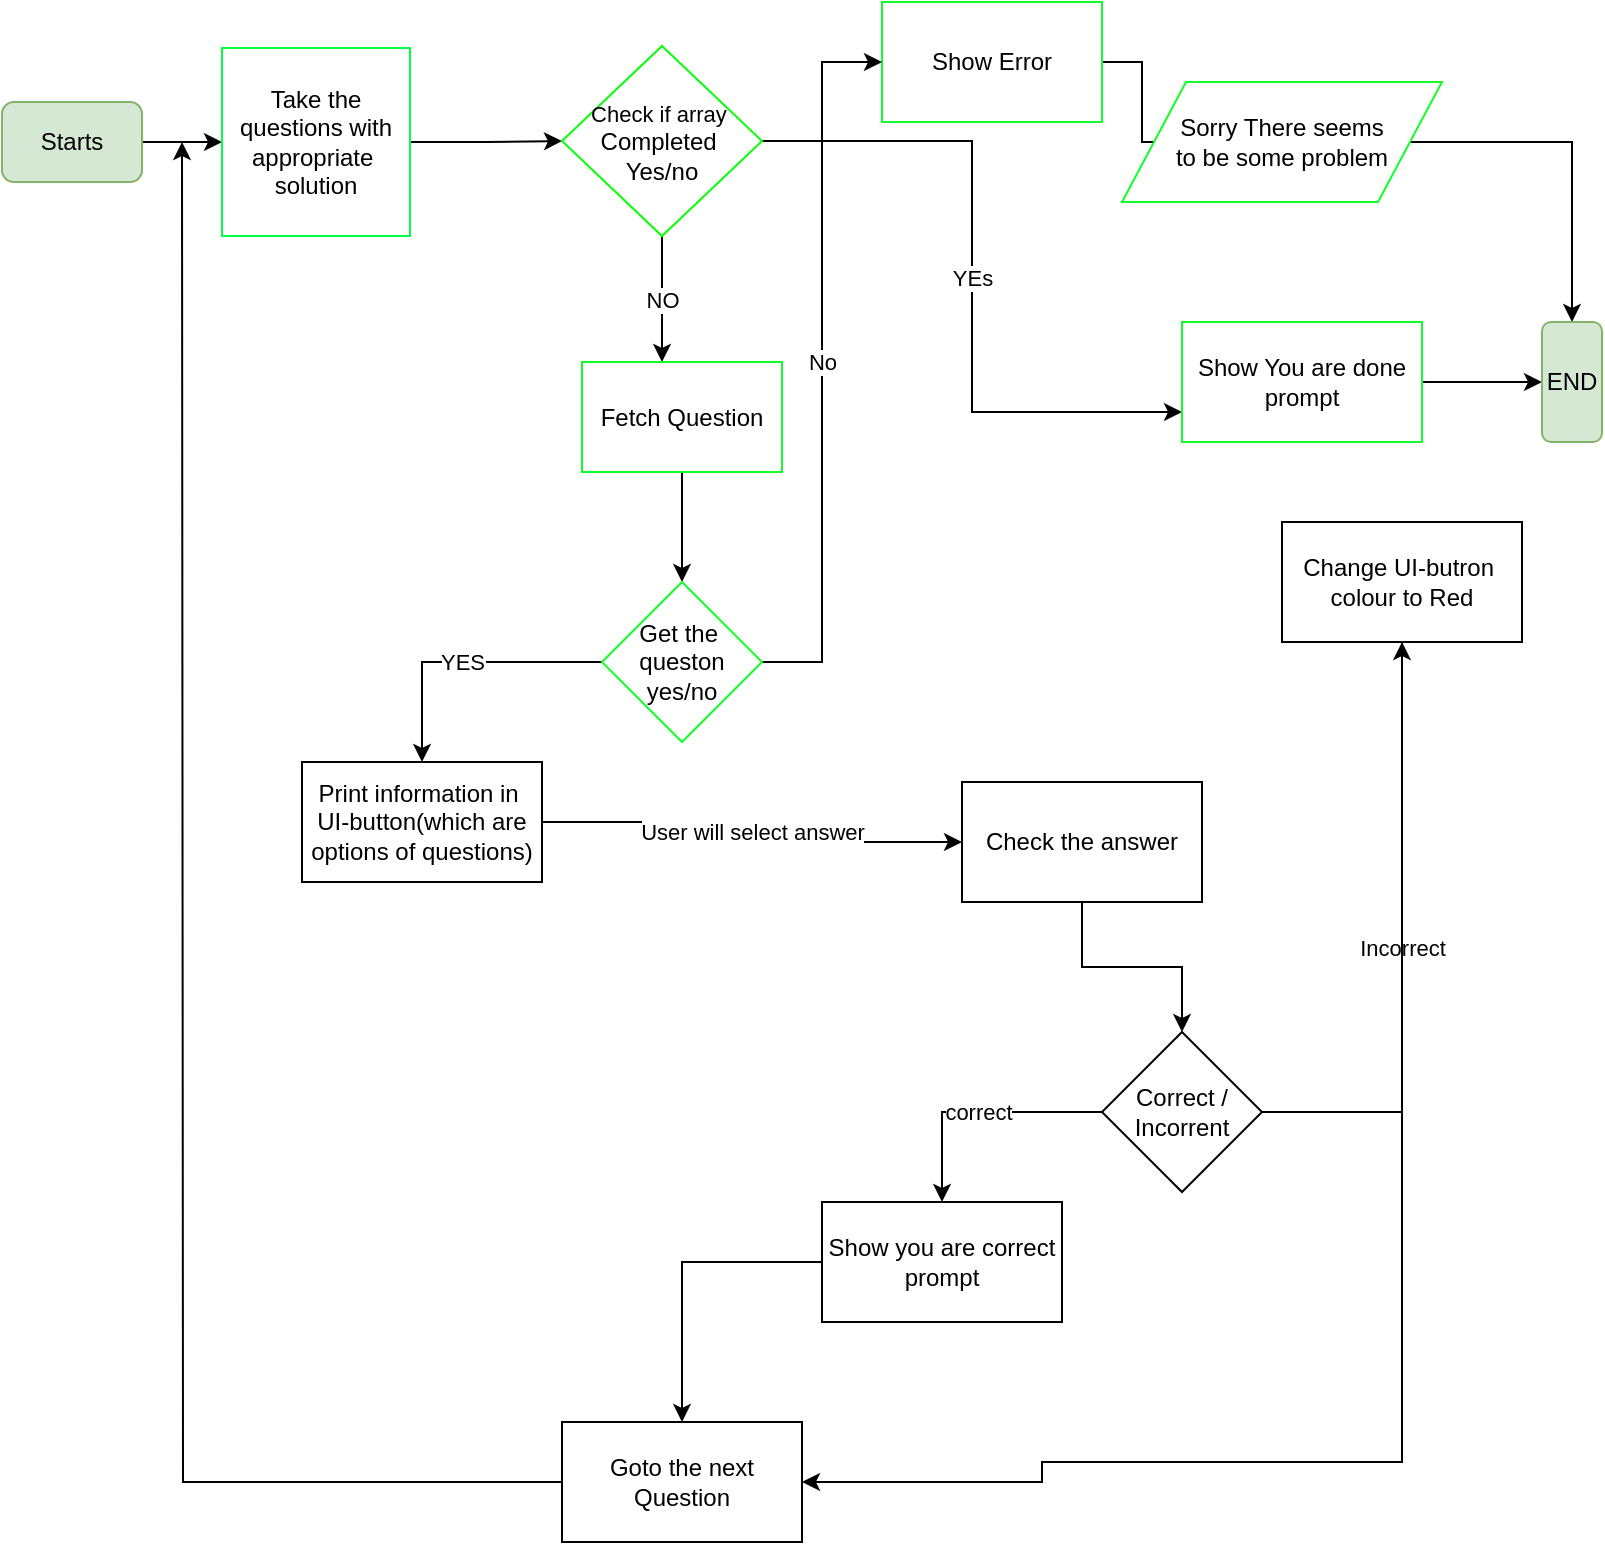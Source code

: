 <mxfile version="13.5.1" type="device"><diagram id="2SQ6s4sdW2ztdXz1of8X" name="Page-1"><mxGraphModel dx="925" dy="620" grid="1" gridSize="10" guides="1" tooltips="1" connect="1" arrows="1" fold="1" page="1" pageScale="1" pageWidth="827" pageHeight="1169" math="0" shadow="0"><root><mxCell id="0"/><mxCell id="1" parent="0"/><mxCell id="sCRh68CO32HA731WQAuB-4" style="edgeStyle=orthogonalEdgeStyle;rounded=0;orthogonalLoop=1;jettySize=auto;html=1;" parent="1" source="sCRh68CO32HA731WQAuB-1" target="sCRh68CO32HA731WQAuB-5" edge="1"><mxGeometry relative="1" as="geometry"><mxPoint x="414" y="130" as="targetPoint"/></mxGeometry></mxCell><mxCell id="sCRh68CO32HA731WQAuB-1" value="Starts" style="rounded=1;whiteSpace=wrap;html=1;fillColor=#d5e8d4;strokeColor=#82b366;" parent="1" vertex="1"><mxGeometry x="20" y="80" width="70" height="40" as="geometry"/></mxCell><mxCell id="sCRh68CO32HA731WQAuB-7" style="edgeStyle=orthogonalEdgeStyle;rounded=0;orthogonalLoop=1;jettySize=auto;html=1;entryX=0;entryY=0.5;entryDx=0;entryDy=0;" parent="1" source="sCRh68CO32HA731WQAuB-5" target="sCRh68CO32HA731WQAuB-16" edge="1"><mxGeometry relative="1" as="geometry"><mxPoint x="300" y="100" as="targetPoint"/></mxGeometry></mxCell><mxCell id="sCRh68CO32HA731WQAuB-5" value="Take the questions with appropriate&amp;nbsp; solution" style="whiteSpace=wrap;html=1;aspect=fixed;strokeColor=#03FF46;" parent="1" vertex="1"><mxGeometry x="130" y="53" width="94" height="94" as="geometry"/></mxCell><mxCell id="sCRh68CO32HA731WQAuB-14" style="edgeStyle=orthogonalEdgeStyle;rounded=0;orthogonalLoop=1;jettySize=auto;html=1;" parent="1" source="sCRh68CO32HA731WQAuB-12" target="sCRh68CO32HA731WQAuB-15" edge="1"><mxGeometry relative="1" as="geometry"><mxPoint x="590" y="100" as="targetPoint"/></mxGeometry></mxCell><mxCell id="sCRh68CO32HA731WQAuB-12" value="Show Error" style="rounded=0;whiteSpace=wrap;html=1;strokeColor=#12FF2A;" parent="1" vertex="1"><mxGeometry x="460" y="30" width="110" height="60" as="geometry"/></mxCell><mxCell id="jmPFWC24438N2_xIrcgn-8" style="edgeStyle=orthogonalEdgeStyle;rounded=0;orthogonalLoop=1;jettySize=auto;html=1;entryX=0.5;entryY=0;entryDx=0;entryDy=0;" parent="1" source="sCRh68CO32HA731WQAuB-15" target="jmPFWC24438N2_xIrcgn-6" edge="1"><mxGeometry relative="1" as="geometry"/></mxCell><mxCell id="sCRh68CO32HA731WQAuB-15" value="Sorry There seems&lt;br&gt;to be some problem" style="shape=parallelogram;perimeter=parallelogramPerimeter;whiteSpace=wrap;html=1;strokeColor=#12FF2A;" parent="1" vertex="1"><mxGeometry x="580" y="70" width="160" height="60" as="geometry"/></mxCell><mxCell id="sCRh68CO32HA731WQAuB-37" value="YEs" style="edgeStyle=orthogonalEdgeStyle;rounded=0;orthogonalLoop=1;jettySize=auto;html=1;exitX=1;exitY=0.5;exitDx=0;exitDy=0;entryX=0;entryY=0.75;entryDx=0;entryDy=0;" parent="1" source="sCRh68CO32HA731WQAuB-16" target="sCRh68CO32HA731WQAuB-35" edge="1"><mxGeometry relative="1" as="geometry"/></mxCell><mxCell id="sCRh68CO32HA731WQAuB-46" value="NO" style="edgeStyle=orthogonalEdgeStyle;rounded=0;orthogonalLoop=1;jettySize=auto;html=1;entryX=0.4;entryY=0;entryDx=0;entryDy=0;entryPerimeter=0;" parent="1" source="sCRh68CO32HA731WQAuB-16" target="sCRh68CO32HA731WQAuB-39" edge="1"><mxGeometry relative="1" as="geometry"/></mxCell><mxCell id="sCRh68CO32HA731WQAuB-16" value="&lt;span style=&quot;font-size: 11px&quot;&gt;Check if array&amp;nbsp;&lt;br&gt;&lt;/span&gt;Completed&amp;nbsp;&lt;br&gt;Yes/no" style="rhombus;whiteSpace=wrap;html=1;strokeColor=#0AFF0A;" parent="1" vertex="1"><mxGeometry x="300" y="52" width="100" height="95" as="geometry"/></mxCell><mxCell id="sCRh68CO32HA731WQAuB-21" value="User will select answer" style="edgeStyle=orthogonalEdgeStyle;rounded=0;orthogonalLoop=1;jettySize=auto;html=1;" parent="1" source="sCRh68CO32HA731WQAuB-18" target="sCRh68CO32HA731WQAuB-23" edge="1"><mxGeometry relative="1" as="geometry"><mxPoint x="340" y="320" as="targetPoint"/></mxGeometry></mxCell><mxCell id="sCRh68CO32HA731WQAuB-18" value="Print information in&amp;nbsp;&lt;br&gt;UI-button(which are options of questions)" style="rounded=0;whiteSpace=wrap;html=1;" parent="1" vertex="1"><mxGeometry x="170" y="410" width="120" height="60" as="geometry"/></mxCell><mxCell id="sCRh68CO32HA731WQAuB-25" style="edgeStyle=orthogonalEdgeStyle;rounded=0;orthogonalLoop=1;jettySize=auto;html=1;" parent="1" source="sCRh68CO32HA731WQAuB-23" target="sCRh68CO32HA731WQAuB-24" edge="1"><mxGeometry relative="1" as="geometry"/></mxCell><mxCell id="sCRh68CO32HA731WQAuB-23" value="Check the answer" style="rounded=0;whiteSpace=wrap;html=1;" parent="1" vertex="1"><mxGeometry x="500" y="420" width="120" height="60" as="geometry"/></mxCell><mxCell id="sCRh68CO32HA731WQAuB-26" value="Incorrect" style="edgeStyle=orthogonalEdgeStyle;rounded=0;orthogonalLoop=1;jettySize=auto;html=1;" parent="1" source="sCRh68CO32HA731WQAuB-24" target="sCRh68CO32HA731WQAuB-27" edge="1"><mxGeometry relative="1" as="geometry"><mxPoint x="460" y="440" as="targetPoint"/><Array as="points"><mxPoint x="720" y="585"/></Array></mxGeometry></mxCell><mxCell id="sCRh68CO32HA731WQAuB-28" value="correct" style="edgeStyle=orthogonalEdgeStyle;rounded=0;orthogonalLoop=1;jettySize=auto;html=1;" parent="1" source="sCRh68CO32HA731WQAuB-24" target="sCRh68CO32HA731WQAuB-29" edge="1"><mxGeometry relative="1" as="geometry"><mxPoint x="350" y="560" as="targetPoint"/></mxGeometry></mxCell><mxCell id="sCRh68CO32HA731WQAuB-24" value="Correct / Incorrent" style="rhombus;whiteSpace=wrap;html=1;" parent="1" vertex="1"><mxGeometry x="570" y="545" width="80" height="80" as="geometry"/></mxCell><mxCell id="jmPFWC24438N2_xIrcgn-12" style="edgeStyle=orthogonalEdgeStyle;rounded=0;orthogonalLoop=1;jettySize=auto;html=1;entryX=1;entryY=0.5;entryDx=0;entryDy=0;" parent="1" source="sCRh68CO32HA731WQAuB-27" target="sCRh68CO32HA731WQAuB-31" edge="1"><mxGeometry relative="1" as="geometry"><Array as="points"><mxPoint x="720" y="760"/><mxPoint x="540" y="760"/><mxPoint x="540" y="770"/></Array></mxGeometry></mxCell><mxCell id="sCRh68CO32HA731WQAuB-27" value="Change UI-butron&amp;nbsp;&lt;br&gt;colour to Red" style="rounded=0;whiteSpace=wrap;html=1;" parent="1" vertex="1"><mxGeometry x="660" y="290" width="120" height="60" as="geometry"/></mxCell><mxCell id="sCRh68CO32HA731WQAuB-30" style="edgeStyle=orthogonalEdgeStyle;rounded=0;orthogonalLoop=1;jettySize=auto;html=1;" parent="1" source="sCRh68CO32HA731WQAuB-29" target="sCRh68CO32HA731WQAuB-31" edge="1"><mxGeometry relative="1" as="geometry"><mxPoint x="350" y="650" as="targetPoint"/></mxGeometry></mxCell><mxCell id="sCRh68CO32HA731WQAuB-29" value="Show you are correct prompt" style="rounded=0;whiteSpace=wrap;html=1;" parent="1" vertex="1"><mxGeometry x="430" y="630" width="120" height="60" as="geometry"/></mxCell><mxCell id="sCRh68CO32HA731WQAuB-32" style="edgeStyle=orthogonalEdgeStyle;rounded=0;orthogonalLoop=1;jettySize=auto;html=1;" parent="1" source="sCRh68CO32HA731WQAuB-31" edge="1"><mxGeometry relative="1" as="geometry"><mxPoint x="110" y="100" as="targetPoint"/></mxGeometry></mxCell><mxCell id="sCRh68CO32HA731WQAuB-31" value="Goto the next Question&lt;br&gt;" style="rounded=0;whiteSpace=wrap;html=1;" parent="1" vertex="1"><mxGeometry x="300" y="740" width="120" height="60" as="geometry"/></mxCell><mxCell id="jmPFWC24438N2_xIrcgn-5" style="edgeStyle=orthogonalEdgeStyle;rounded=0;orthogonalLoop=1;jettySize=auto;html=1;" parent="1" source="sCRh68CO32HA731WQAuB-35" target="jmPFWC24438N2_xIrcgn-6" edge="1"><mxGeometry relative="1" as="geometry"><mxPoint x="760" y="220.0" as="targetPoint"/></mxGeometry></mxCell><mxCell id="sCRh68CO32HA731WQAuB-35" value="Show You are done prompt" style="rounded=0;whiteSpace=wrap;html=1;strokeColor=#12FF2A;" parent="1" vertex="1"><mxGeometry x="610" y="190.0" width="120" height="60" as="geometry"/></mxCell><mxCell id="sCRh68CO32HA731WQAuB-47" style="edgeStyle=orthogonalEdgeStyle;rounded=0;orthogonalLoop=1;jettySize=auto;html=1;entryX=0.5;entryY=0;entryDx=0;entryDy=0;" parent="1" source="sCRh68CO32HA731WQAuB-39" target="sCRh68CO32HA731WQAuB-41" edge="1"><mxGeometry relative="1" as="geometry"/></mxCell><mxCell id="sCRh68CO32HA731WQAuB-39" value="Fetch Question" style="rounded=0;whiteSpace=wrap;html=1;strokeColor=#12FF2A;" parent="1" vertex="1"><mxGeometry x="310" y="210" width="100" height="55" as="geometry"/></mxCell><mxCell id="sCRh68CO32HA731WQAuB-42" value="YES" style="edgeStyle=orthogonalEdgeStyle;rounded=0;orthogonalLoop=1;jettySize=auto;html=1;entryX=0.5;entryY=0;entryDx=0;entryDy=0;" parent="1" source="sCRh68CO32HA731WQAuB-41" target="sCRh68CO32HA731WQAuB-18" edge="1"><mxGeometry relative="1" as="geometry"/></mxCell><mxCell id="sCRh68CO32HA731WQAuB-43" value="No" style="edgeStyle=orthogonalEdgeStyle;rounded=0;orthogonalLoop=1;jettySize=auto;html=1;entryX=0;entryY=0.5;entryDx=0;entryDy=0;" parent="1" source="sCRh68CO32HA731WQAuB-41" target="sCRh68CO32HA731WQAuB-12" edge="1"><mxGeometry relative="1" as="geometry"/></mxCell><mxCell id="sCRh68CO32HA731WQAuB-41" value="Get the&amp;nbsp;&lt;br&gt;queston&lt;br&gt;yes/no" style="rhombus;whiteSpace=wrap;html=1;strokeColor=#12FF2A;" parent="1" vertex="1"><mxGeometry x="320" y="320" width="80" height="80" as="geometry"/></mxCell><mxCell id="jmPFWC24438N2_xIrcgn-6" value="END" style="rounded=1;whiteSpace=wrap;html=1;fillColor=#d5e8d4;strokeColor=#82b366;" parent="1" vertex="1"><mxGeometry x="790" y="190" width="30" height="60" as="geometry"/></mxCell></root></mxGraphModel></diagram></mxfile>